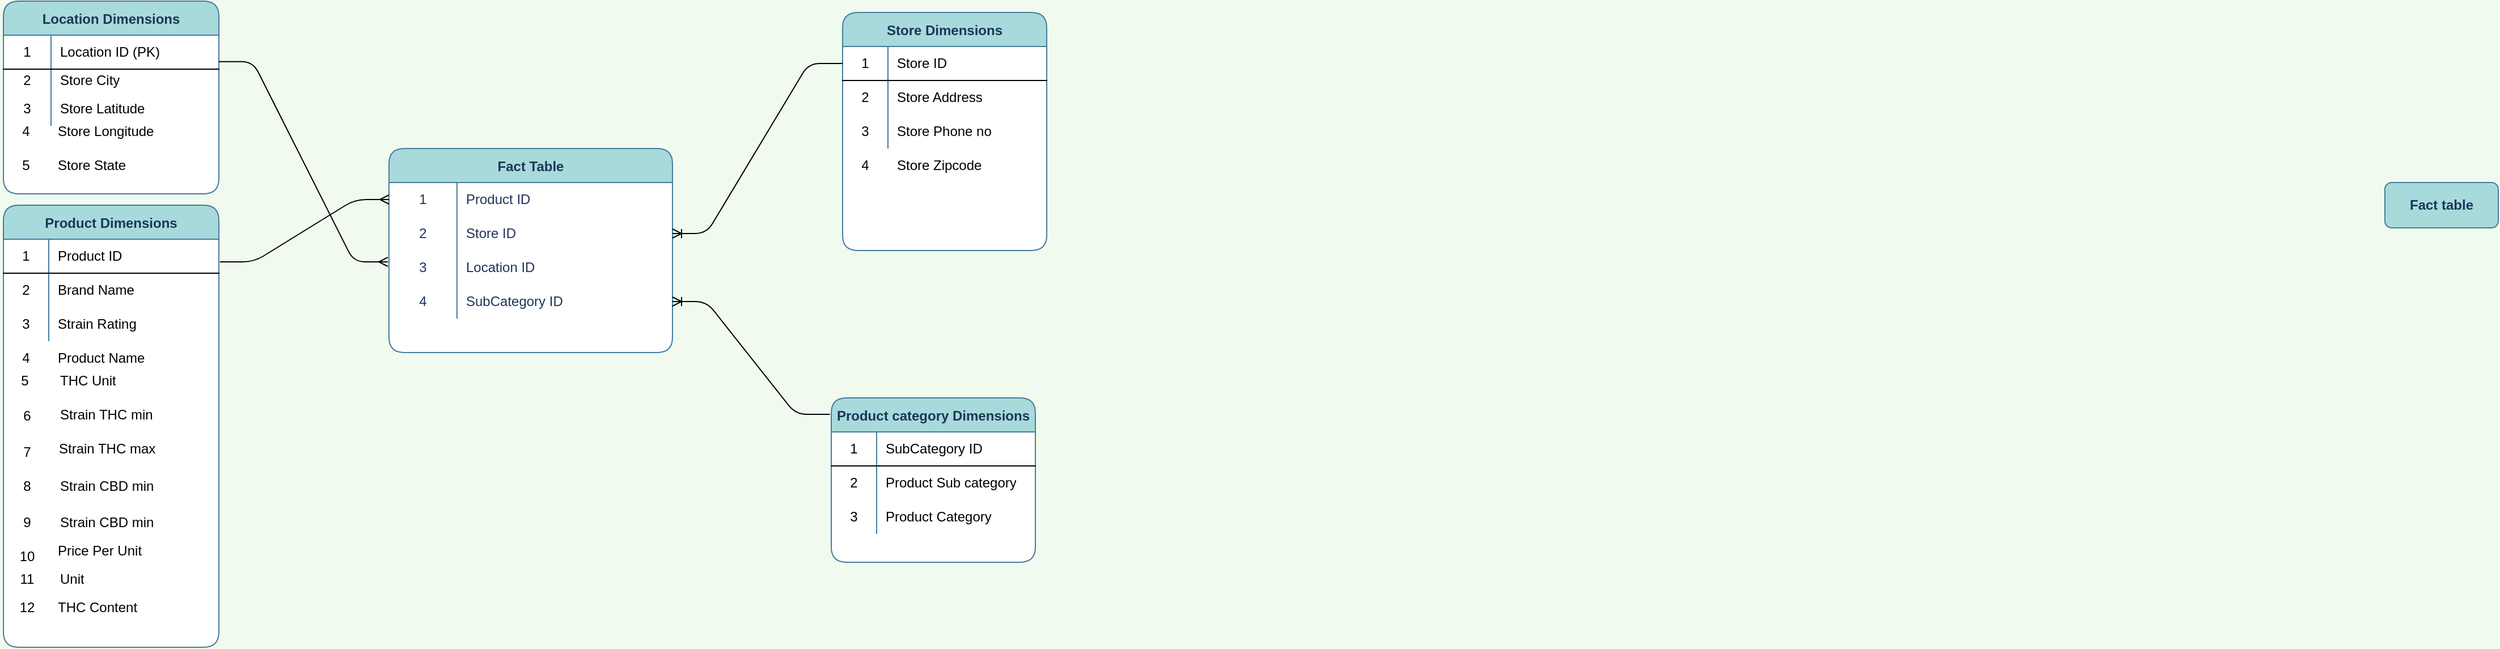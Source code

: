 <mxfile version="15.0.3" type="github">
  <diagram id="Ulh9fFxD05v9rUo_ZkGh" name="Page-1">
    <mxGraphModel dx="2708" dy="452" grid="1" gridSize="10" guides="1" tooltips="1" connect="1" arrows="1" fold="1" page="1" pageScale="1" pageWidth="850" pageHeight="1100" background="#F1FAEE" math="0" shadow="0">
      <root>
        <mxCell id="0" />
        <mxCell id="1" parent="0" />
        <mxCell id="7dvW86jji2DdW-ILQc1R-29" value="Fact&amp;nbsp;table" style="whiteSpace=wrap;html=1;align=center;fillColor=#A8DADC;strokeColor=#457B9D;fontColor=#1D3557;rounded=1;fontStyle=1;swimlaneFillColor=#ffffff;startSize=30;" parent="1" vertex="1">
          <mxGeometry x="470" y="190" width="100" height="40" as="geometry" />
        </mxCell>
        <mxCell id="ISjqVNkL_cP0iht_eHrK-1" value="Fact Table" style="shape=table;startSize=30;container=1;collapsible=0;childLayout=tableLayout;fixedRows=1;rowLines=0;fontStyle=1;align=center;pointerEvents=1;fillColor=#A8DADC;strokeColor=#457B9D;rounded=1;swimlaneFillColor=#ffffff;fontColor=#1D3557;" parent="1" vertex="1">
          <mxGeometry x="-1290" y="160" width="250" height="180" as="geometry" />
        </mxCell>
        <mxCell id="ISjqVNkL_cP0iht_eHrK-5" value="" style="shape=partialRectangle;html=1;whiteSpace=wrap;collapsible=0;dropTarget=0;pointerEvents=1;fillColor=none;top=0;left=0;bottom=0;right=0;points=[[0,0.5],[1,0.5]];portConstraint=eastwest;strokeColor=#457B9D;fontColor=#1D3557;rounded=1;" parent="ISjqVNkL_cP0iht_eHrK-1" vertex="1">
          <mxGeometry y="30" width="250" height="30" as="geometry" />
        </mxCell>
        <mxCell id="ISjqVNkL_cP0iht_eHrK-6" value="1" style="shape=partialRectangle;html=1;whiteSpace=wrap;connectable=0;fillColor=none;top=0;left=0;bottom=0;right=0;overflow=hidden;pointerEvents=1;strokeColor=#457B9D;fontColor=#1D3557;rounded=1;" parent="ISjqVNkL_cP0iht_eHrK-5" vertex="1">
          <mxGeometry width="60" height="30" as="geometry" />
        </mxCell>
        <mxCell id="ISjqVNkL_cP0iht_eHrK-7" value="Product ID" style="shape=partialRectangle;html=1;whiteSpace=wrap;connectable=0;fillColor=none;top=0;left=0;bottom=0;right=0;align=left;spacingLeft=6;overflow=hidden;pointerEvents=1;strokeColor=#457B9D;fontColor=#1D3557;rounded=1;" parent="ISjqVNkL_cP0iht_eHrK-5" vertex="1">
          <mxGeometry x="60" width="190" height="30" as="geometry" />
        </mxCell>
        <mxCell id="ISjqVNkL_cP0iht_eHrK-8" value="" style="shape=partialRectangle;html=1;whiteSpace=wrap;collapsible=0;dropTarget=0;pointerEvents=1;fillColor=none;top=0;left=0;bottom=0;right=0;points=[[0,0.5],[1,0.5]];portConstraint=eastwest;strokeColor=#457B9D;fontColor=#1D3557;rounded=1;" parent="ISjqVNkL_cP0iht_eHrK-1" vertex="1">
          <mxGeometry y="60" width="250" height="30" as="geometry" />
        </mxCell>
        <mxCell id="ISjqVNkL_cP0iht_eHrK-9" value="2" style="shape=partialRectangle;html=1;whiteSpace=wrap;connectable=0;fillColor=none;top=0;left=0;bottom=0;right=0;overflow=hidden;pointerEvents=1;strokeColor=#457B9D;fontColor=#1D3557;rounded=1;" parent="ISjqVNkL_cP0iht_eHrK-8" vertex="1">
          <mxGeometry width="60" height="30" as="geometry" />
        </mxCell>
        <mxCell id="ISjqVNkL_cP0iht_eHrK-10" value="Store ID" style="shape=partialRectangle;html=1;whiteSpace=wrap;connectable=0;fillColor=none;top=0;left=0;bottom=0;right=0;align=left;spacingLeft=6;overflow=hidden;pointerEvents=1;strokeColor=#457B9D;fontColor=#1D3557;rounded=1;" parent="ISjqVNkL_cP0iht_eHrK-8" vertex="1">
          <mxGeometry x="60" width="190" height="30" as="geometry" />
        </mxCell>
        <mxCell id="gkpFPrrWgLcK0n7w3D-6-9" value="" style="shape=partialRectangle;html=1;whiteSpace=wrap;collapsible=0;dropTarget=0;pointerEvents=1;fillColor=none;top=0;left=0;bottom=0;right=0;points=[[0,0.5],[1,0.5]];portConstraint=eastwest;strokeColor=#457B9D;fontColor=#1D3557;rounded=1;" parent="ISjqVNkL_cP0iht_eHrK-1" vertex="1">
          <mxGeometry y="90" width="250" height="30" as="geometry" />
        </mxCell>
        <mxCell id="gkpFPrrWgLcK0n7w3D-6-10" value="3" style="shape=partialRectangle;html=1;whiteSpace=wrap;connectable=0;fillColor=none;top=0;left=0;bottom=0;right=0;overflow=hidden;pointerEvents=1;strokeColor=#457B9D;fontColor=#1D3557;rounded=1;" parent="gkpFPrrWgLcK0n7w3D-6-9" vertex="1">
          <mxGeometry width="60" height="30" as="geometry" />
        </mxCell>
        <mxCell id="gkpFPrrWgLcK0n7w3D-6-11" value="Location ID" style="shape=partialRectangle;html=1;whiteSpace=wrap;connectable=0;fillColor=none;top=0;left=0;bottom=0;right=0;align=left;spacingLeft=6;overflow=hidden;pointerEvents=1;strokeColor=#457B9D;fontColor=#1D3557;rounded=1;" parent="gkpFPrrWgLcK0n7w3D-6-9" vertex="1">
          <mxGeometry x="60" width="190" height="30" as="geometry" />
        </mxCell>
        <mxCell id="gkpFPrrWgLcK0n7w3D-6-12" value="" style="shape=partialRectangle;html=1;whiteSpace=wrap;collapsible=0;dropTarget=0;pointerEvents=1;fillColor=none;top=0;left=0;bottom=0;right=0;points=[[0,0.5],[1,0.5]];portConstraint=eastwest;strokeColor=#457B9D;fontColor=#1D3557;rounded=1;" parent="ISjqVNkL_cP0iht_eHrK-1" vertex="1">
          <mxGeometry y="120" width="250" height="30" as="geometry" />
        </mxCell>
        <mxCell id="gkpFPrrWgLcK0n7w3D-6-13" value="4" style="shape=partialRectangle;html=1;whiteSpace=wrap;connectable=0;fillColor=none;top=0;left=0;bottom=0;right=0;overflow=hidden;pointerEvents=1;strokeColor=#457B9D;fontColor=#1D3557;rounded=1;" parent="gkpFPrrWgLcK0n7w3D-6-12" vertex="1">
          <mxGeometry width="60" height="30" as="geometry" />
        </mxCell>
        <mxCell id="gkpFPrrWgLcK0n7w3D-6-14" value="SubCategory ID" style="shape=partialRectangle;html=1;whiteSpace=wrap;connectable=0;fillColor=none;top=0;left=0;bottom=0;right=0;align=left;spacingLeft=6;overflow=hidden;pointerEvents=1;strokeColor=#457B9D;fontColor=#1D3557;rounded=1;" parent="gkpFPrrWgLcK0n7w3D-6-12" vertex="1">
          <mxGeometry x="60" width="190" height="30" as="geometry" />
        </mxCell>
        <mxCell id="ISjqVNkL_cP0iht_eHrK-29" value="Location Dimensions" style="shape=table;startSize=30;container=1;collapsible=0;childLayout=tableLayout;fixedRows=1;rowLines=0;fontStyle=1;align=center;pointerEvents=1;rounded=1;fontColor=#1D3557;strokeColor=#457B9D;fillColor=#A8DADC;swimlaneFillColor=#ffffff;" parent="1" vertex="1">
          <mxGeometry x="-1630" y="30" width="190" height="170" as="geometry" />
        </mxCell>
        <mxCell id="ISjqVNkL_cP0iht_eHrK-30" value="" style="shape=partialRectangle;html=1;whiteSpace=wrap;collapsible=0;dropTarget=0;pointerEvents=1;fillColor=none;top=0;left=0;bottom=1;right=0;points=[[0,0.5],[1,0.5]];portConstraint=eastwest;" parent="ISjqVNkL_cP0iht_eHrK-29" vertex="1">
          <mxGeometry y="30" width="190" height="30" as="geometry" />
        </mxCell>
        <mxCell id="ISjqVNkL_cP0iht_eHrK-31" value="1" style="shape=partialRectangle;html=1;whiteSpace=wrap;connectable=0;fillColor=none;top=0;left=0;bottom=0;right=0;overflow=hidden;pointerEvents=1;" parent="ISjqVNkL_cP0iht_eHrK-30" vertex="1">
          <mxGeometry width="42" height="30" as="geometry" />
        </mxCell>
        <mxCell id="ISjqVNkL_cP0iht_eHrK-32" value="Location ID (PK)" style="shape=partialRectangle;html=1;whiteSpace=wrap;connectable=0;fillColor=none;top=0;left=0;bottom=0;right=0;align=left;spacingLeft=6;overflow=hidden;pointerEvents=1;" parent="ISjqVNkL_cP0iht_eHrK-30" vertex="1">
          <mxGeometry x="42" width="148" height="30" as="geometry" />
        </mxCell>
        <mxCell id="ISjqVNkL_cP0iht_eHrK-33" value="" style="shape=partialRectangle;html=1;whiteSpace=wrap;collapsible=0;dropTarget=0;pointerEvents=1;fillColor=none;top=0;left=0;bottom=0;right=0;points=[[0,0.5],[1,0.5]];portConstraint=eastwest;" parent="ISjqVNkL_cP0iht_eHrK-29" vertex="1">
          <mxGeometry y="60" width="190" height="20" as="geometry" />
        </mxCell>
        <mxCell id="ISjqVNkL_cP0iht_eHrK-34" value="2" style="shape=partialRectangle;html=1;whiteSpace=wrap;connectable=0;fillColor=none;top=0;left=0;bottom=0;right=0;overflow=hidden;pointerEvents=1;" parent="ISjqVNkL_cP0iht_eHrK-33" vertex="1">
          <mxGeometry width="42" height="20" as="geometry" />
        </mxCell>
        <mxCell id="ISjqVNkL_cP0iht_eHrK-35" value="Store City" style="shape=partialRectangle;html=1;whiteSpace=wrap;connectable=0;fillColor=none;top=0;left=0;bottom=0;right=0;align=left;spacingLeft=6;overflow=hidden;pointerEvents=1;" parent="ISjqVNkL_cP0iht_eHrK-33" vertex="1">
          <mxGeometry x="42" width="148" height="20" as="geometry" />
        </mxCell>
        <mxCell id="ISjqVNkL_cP0iht_eHrK-36" value="" style="shape=partialRectangle;html=1;whiteSpace=wrap;collapsible=0;dropTarget=0;pointerEvents=1;fillColor=none;top=0;left=0;bottom=0;right=0;points=[[0,0.5],[1,0.5]];portConstraint=eastwest;" parent="ISjqVNkL_cP0iht_eHrK-29" vertex="1">
          <mxGeometry y="80" width="190" height="30" as="geometry" />
        </mxCell>
        <mxCell id="ISjqVNkL_cP0iht_eHrK-37" value="3" style="shape=partialRectangle;html=1;whiteSpace=wrap;connectable=0;fillColor=none;top=0;left=0;bottom=0;right=0;overflow=hidden;pointerEvents=1;" parent="ISjqVNkL_cP0iht_eHrK-36" vertex="1">
          <mxGeometry width="42" height="30" as="geometry" />
        </mxCell>
        <mxCell id="ISjqVNkL_cP0iht_eHrK-38" value="Store Latitude" style="shape=partialRectangle;html=1;whiteSpace=wrap;connectable=0;fillColor=none;top=0;left=0;bottom=0;right=0;align=left;spacingLeft=6;overflow=hidden;pointerEvents=1;" parent="ISjqVNkL_cP0iht_eHrK-36" vertex="1">
          <mxGeometry x="42" width="148" height="30" as="geometry" />
        </mxCell>
        <mxCell id="ISjqVNkL_cP0iht_eHrK-39" value="Product Dimensions" style="shape=table;startSize=30;container=1;collapsible=0;childLayout=tableLayout;fixedRows=1;rowLines=0;fontStyle=1;align=center;pointerEvents=1;rounded=1;fontColor=#1D3557;strokeColor=#457B9D;fillColor=#A8DADC;swimlaneFillColor=#ffffff;" parent="1" vertex="1">
          <mxGeometry x="-1630" y="210" width="190" height="390" as="geometry" />
        </mxCell>
        <mxCell id="ISjqVNkL_cP0iht_eHrK-40" value="" style="shape=partialRectangle;html=1;whiteSpace=wrap;collapsible=0;dropTarget=0;pointerEvents=1;fillColor=none;top=0;left=0;bottom=1;right=0;points=[[0,0.5],[1,0.5]];portConstraint=eastwest;" parent="ISjqVNkL_cP0iht_eHrK-39" vertex="1">
          <mxGeometry y="30" width="190" height="30" as="geometry" />
        </mxCell>
        <mxCell id="ISjqVNkL_cP0iht_eHrK-41" value="1" style="shape=partialRectangle;html=1;whiteSpace=wrap;connectable=0;fillColor=none;top=0;left=0;bottom=0;right=0;overflow=hidden;pointerEvents=1;" parent="ISjqVNkL_cP0iht_eHrK-40" vertex="1">
          <mxGeometry width="40" height="30" as="geometry" />
        </mxCell>
        <mxCell id="ISjqVNkL_cP0iht_eHrK-42" value="Product ID" style="shape=partialRectangle;html=1;whiteSpace=wrap;connectable=0;fillColor=none;top=0;left=0;bottom=0;right=0;align=left;spacingLeft=6;overflow=hidden;pointerEvents=1;" parent="ISjqVNkL_cP0iht_eHrK-40" vertex="1">
          <mxGeometry x="40" width="150" height="30" as="geometry" />
        </mxCell>
        <mxCell id="ISjqVNkL_cP0iht_eHrK-43" value="" style="shape=partialRectangle;html=1;whiteSpace=wrap;collapsible=0;dropTarget=0;pointerEvents=1;fillColor=none;top=0;left=0;bottom=0;right=0;points=[[0,0.5],[1,0.5]];portConstraint=eastwest;" parent="ISjqVNkL_cP0iht_eHrK-39" vertex="1">
          <mxGeometry y="60" width="190" height="30" as="geometry" />
        </mxCell>
        <mxCell id="ISjqVNkL_cP0iht_eHrK-44" value="2" style="shape=partialRectangle;html=1;whiteSpace=wrap;connectable=0;fillColor=none;top=0;left=0;bottom=0;right=0;overflow=hidden;pointerEvents=1;" parent="ISjqVNkL_cP0iht_eHrK-43" vertex="1">
          <mxGeometry width="40" height="30" as="geometry" />
        </mxCell>
        <mxCell id="ISjqVNkL_cP0iht_eHrK-45" value="Brand Name" style="shape=partialRectangle;html=1;whiteSpace=wrap;connectable=0;fillColor=none;top=0;left=0;bottom=0;right=0;align=left;spacingLeft=6;overflow=hidden;pointerEvents=1;" parent="ISjqVNkL_cP0iht_eHrK-43" vertex="1">
          <mxGeometry x="40" width="150" height="30" as="geometry" />
        </mxCell>
        <mxCell id="ISjqVNkL_cP0iht_eHrK-46" value="" style="shape=partialRectangle;html=1;whiteSpace=wrap;collapsible=0;dropTarget=0;pointerEvents=1;fillColor=none;top=0;left=0;bottom=0;right=0;points=[[0,0.5],[1,0.5]];portConstraint=eastwest;" parent="ISjqVNkL_cP0iht_eHrK-39" vertex="1">
          <mxGeometry y="90" width="190" height="30" as="geometry" />
        </mxCell>
        <mxCell id="ISjqVNkL_cP0iht_eHrK-47" value="3" style="shape=partialRectangle;html=1;whiteSpace=wrap;connectable=0;fillColor=none;top=0;left=0;bottom=0;right=0;overflow=hidden;pointerEvents=1;" parent="ISjqVNkL_cP0iht_eHrK-46" vertex="1">
          <mxGeometry width="40" height="30" as="geometry" />
        </mxCell>
        <mxCell id="ISjqVNkL_cP0iht_eHrK-48" value="Strain Rating" style="shape=partialRectangle;html=1;whiteSpace=wrap;connectable=0;fillColor=none;top=0;left=0;bottom=0;right=0;align=left;spacingLeft=6;overflow=hidden;pointerEvents=1;" parent="ISjqVNkL_cP0iht_eHrK-46" vertex="1">
          <mxGeometry x="40" width="150" height="30" as="geometry" />
        </mxCell>
        <mxCell id="ISjqVNkL_cP0iht_eHrK-49" value="Product category Dimensions" style="shape=table;startSize=30;container=1;collapsible=0;childLayout=tableLayout;fixedRows=1;rowLines=0;fontStyle=1;align=center;pointerEvents=1;rounded=1;fontColor=#1D3557;strokeColor=#457B9D;fillColor=#A8DADC;swimlaneFillColor=#ffffff;" parent="1" vertex="1">
          <mxGeometry x="-900" y="380" width="180" height="145" as="geometry" />
        </mxCell>
        <mxCell id="ISjqVNkL_cP0iht_eHrK-50" value="" style="shape=partialRectangle;html=1;whiteSpace=wrap;collapsible=0;dropTarget=0;pointerEvents=1;fillColor=none;top=0;left=0;bottom=1;right=0;points=[[0,0.5],[1,0.5]];portConstraint=eastwest;" parent="ISjqVNkL_cP0iht_eHrK-49" vertex="1">
          <mxGeometry y="30" width="180" height="30" as="geometry" />
        </mxCell>
        <mxCell id="ISjqVNkL_cP0iht_eHrK-51" value="1" style="shape=partialRectangle;html=1;whiteSpace=wrap;connectable=0;fillColor=none;top=0;left=0;bottom=0;right=0;overflow=hidden;pointerEvents=1;" parent="ISjqVNkL_cP0iht_eHrK-50" vertex="1">
          <mxGeometry width="40" height="30" as="geometry" />
        </mxCell>
        <mxCell id="ISjqVNkL_cP0iht_eHrK-52" value="SubCategory ID" style="shape=partialRectangle;html=1;whiteSpace=wrap;connectable=0;fillColor=none;top=0;left=0;bottom=0;right=0;align=left;spacingLeft=6;overflow=hidden;pointerEvents=1;" parent="ISjqVNkL_cP0iht_eHrK-50" vertex="1">
          <mxGeometry x="40" width="140" height="30" as="geometry" />
        </mxCell>
        <mxCell id="ISjqVNkL_cP0iht_eHrK-53" value="" style="shape=partialRectangle;html=1;whiteSpace=wrap;collapsible=0;dropTarget=0;pointerEvents=1;fillColor=none;top=0;left=0;bottom=0;right=0;points=[[0,0.5],[1,0.5]];portConstraint=eastwest;" parent="ISjqVNkL_cP0iht_eHrK-49" vertex="1">
          <mxGeometry y="60" width="180" height="30" as="geometry" />
        </mxCell>
        <mxCell id="ISjqVNkL_cP0iht_eHrK-54" value="2" style="shape=partialRectangle;html=1;whiteSpace=wrap;connectable=0;fillColor=none;top=0;left=0;bottom=0;right=0;overflow=hidden;pointerEvents=1;" parent="ISjqVNkL_cP0iht_eHrK-53" vertex="1">
          <mxGeometry width="40" height="30" as="geometry" />
        </mxCell>
        <mxCell id="ISjqVNkL_cP0iht_eHrK-55" value="Product Sub category" style="shape=partialRectangle;html=1;whiteSpace=wrap;connectable=0;fillColor=none;top=0;left=0;bottom=0;right=0;align=left;spacingLeft=6;overflow=hidden;pointerEvents=1;" parent="ISjqVNkL_cP0iht_eHrK-53" vertex="1">
          <mxGeometry x="40" width="140" height="30" as="geometry" />
        </mxCell>
        <mxCell id="ISjqVNkL_cP0iht_eHrK-56" value="" style="shape=partialRectangle;html=1;whiteSpace=wrap;collapsible=0;dropTarget=0;pointerEvents=1;fillColor=none;top=0;left=0;bottom=0;right=0;points=[[0,0.5],[1,0.5]];portConstraint=eastwest;" parent="ISjqVNkL_cP0iht_eHrK-49" vertex="1">
          <mxGeometry y="90" width="180" height="30" as="geometry" />
        </mxCell>
        <mxCell id="ISjqVNkL_cP0iht_eHrK-57" value="3" style="shape=partialRectangle;html=1;whiteSpace=wrap;connectable=0;fillColor=none;top=0;left=0;bottom=0;right=0;overflow=hidden;pointerEvents=1;" parent="ISjqVNkL_cP0iht_eHrK-56" vertex="1">
          <mxGeometry width="40" height="30" as="geometry" />
        </mxCell>
        <mxCell id="ISjqVNkL_cP0iht_eHrK-58" value="Product Category" style="shape=partialRectangle;html=1;whiteSpace=wrap;connectable=0;fillColor=none;top=0;left=0;bottom=0;right=0;align=left;spacingLeft=6;overflow=hidden;pointerEvents=1;" parent="ISjqVNkL_cP0iht_eHrK-56" vertex="1">
          <mxGeometry x="40" width="140" height="30" as="geometry" />
        </mxCell>
        <mxCell id="ISjqVNkL_cP0iht_eHrK-59" value="Store Dimensions" style="shape=table;startSize=30;container=1;collapsible=0;childLayout=tableLayout;fixedRows=1;rowLines=0;fontStyle=1;align=center;pointerEvents=1;rounded=1;fontColor=#1D3557;strokeColor=#457B9D;fillColor=#A8DADC;swimlaneFillColor=#ffffff;" parent="1" vertex="1">
          <mxGeometry x="-890" y="40" width="180" height="210" as="geometry" />
        </mxCell>
        <mxCell id="ISjqVNkL_cP0iht_eHrK-60" value="" style="shape=partialRectangle;html=1;whiteSpace=wrap;collapsible=0;dropTarget=0;pointerEvents=1;fillColor=none;top=0;left=0;bottom=1;right=0;points=[[0,0.5],[1,0.5]];portConstraint=eastwest;" parent="ISjqVNkL_cP0iht_eHrK-59" vertex="1">
          <mxGeometry y="30" width="180" height="30" as="geometry" />
        </mxCell>
        <mxCell id="ISjqVNkL_cP0iht_eHrK-61" value="1" style="shape=partialRectangle;html=1;whiteSpace=wrap;connectable=0;fillColor=none;top=0;left=0;bottom=0;right=0;overflow=hidden;pointerEvents=1;" parent="ISjqVNkL_cP0iht_eHrK-60" vertex="1">
          <mxGeometry width="40" height="30" as="geometry" />
        </mxCell>
        <mxCell id="ISjqVNkL_cP0iht_eHrK-62" value="Store ID" style="shape=partialRectangle;html=1;whiteSpace=wrap;connectable=0;fillColor=none;top=0;left=0;bottom=0;right=0;align=left;spacingLeft=6;overflow=hidden;pointerEvents=1;" parent="ISjqVNkL_cP0iht_eHrK-60" vertex="1">
          <mxGeometry x="40" width="140" height="30" as="geometry" />
        </mxCell>
        <mxCell id="ISjqVNkL_cP0iht_eHrK-63" value="" style="shape=partialRectangle;html=1;whiteSpace=wrap;collapsible=0;dropTarget=0;pointerEvents=1;fillColor=none;top=0;left=0;bottom=0;right=0;points=[[0,0.5],[1,0.5]];portConstraint=eastwest;" parent="ISjqVNkL_cP0iht_eHrK-59" vertex="1">
          <mxGeometry y="60" width="180" height="30" as="geometry" />
        </mxCell>
        <mxCell id="ISjqVNkL_cP0iht_eHrK-64" value="2" style="shape=partialRectangle;html=1;whiteSpace=wrap;connectable=0;fillColor=none;top=0;left=0;bottom=0;right=0;overflow=hidden;pointerEvents=1;" parent="ISjqVNkL_cP0iht_eHrK-63" vertex="1">
          <mxGeometry width="40" height="30" as="geometry" />
        </mxCell>
        <mxCell id="ISjqVNkL_cP0iht_eHrK-65" value="Store Address" style="shape=partialRectangle;html=1;whiteSpace=wrap;connectable=0;fillColor=none;top=0;left=0;bottom=0;right=0;align=left;spacingLeft=6;overflow=hidden;pointerEvents=1;" parent="ISjqVNkL_cP0iht_eHrK-63" vertex="1">
          <mxGeometry x="40" width="140" height="30" as="geometry" />
        </mxCell>
        <mxCell id="ISjqVNkL_cP0iht_eHrK-66" value="" style="shape=partialRectangle;html=1;whiteSpace=wrap;collapsible=0;dropTarget=0;pointerEvents=1;fillColor=none;top=0;left=0;bottom=0;right=0;points=[[0,0.5],[1,0.5]];portConstraint=eastwest;" parent="ISjqVNkL_cP0iht_eHrK-59" vertex="1">
          <mxGeometry y="90" width="180" height="30" as="geometry" />
        </mxCell>
        <mxCell id="ISjqVNkL_cP0iht_eHrK-67" value="3" style="shape=partialRectangle;html=1;whiteSpace=wrap;connectable=0;fillColor=none;top=0;left=0;bottom=0;right=0;overflow=hidden;pointerEvents=1;" parent="ISjqVNkL_cP0iht_eHrK-66" vertex="1">
          <mxGeometry width="40" height="30" as="geometry" />
        </mxCell>
        <mxCell id="ISjqVNkL_cP0iht_eHrK-68" value="Store Phone no" style="shape=partialRectangle;html=1;whiteSpace=wrap;connectable=0;fillColor=none;top=0;left=0;bottom=0;right=0;align=left;spacingLeft=6;overflow=hidden;pointerEvents=1;" parent="ISjqVNkL_cP0iht_eHrK-66" vertex="1">
          <mxGeometry x="40" width="140" height="30" as="geometry" />
        </mxCell>
        <mxCell id="ISjqVNkL_cP0iht_eHrK-73" value="Store Longitude" style="shape=partialRectangle;html=1;whiteSpace=wrap;connectable=0;fillColor=none;top=0;left=0;bottom=0;right=0;align=left;spacingLeft=6;overflow=hidden;pointerEvents=1;" parent="1" vertex="1">
          <mxGeometry x="-1590" y="130" width="140" height="30" as="geometry" />
        </mxCell>
        <mxCell id="ISjqVNkL_cP0iht_eHrK-74" value="Store State" style="shape=partialRectangle;html=1;whiteSpace=wrap;connectable=0;fillColor=none;top=0;left=0;bottom=0;right=0;align=left;spacingLeft=6;overflow=hidden;pointerEvents=1;" parent="1" vertex="1">
          <mxGeometry x="-1590" y="160" width="140" height="30" as="geometry" />
        </mxCell>
        <mxCell id="ISjqVNkL_cP0iht_eHrK-77" value="Store Zipcode" style="shape=partialRectangle;html=1;whiteSpace=wrap;connectable=0;fillColor=none;top=0;left=0;bottom=0;right=0;align=left;spacingLeft=6;overflow=hidden;pointerEvents=1;" parent="1" vertex="1">
          <mxGeometry x="-850" y="160" width="140" height="30" as="geometry" />
        </mxCell>
        <mxCell id="pClZBczDajn1f3OKHseC-4" value="4" style="shape=partialRectangle;html=1;whiteSpace=wrap;connectable=0;fillColor=none;top=0;left=0;bottom=0;right=0;overflow=hidden;pointerEvents=1;" parent="1" vertex="1">
          <mxGeometry x="-890" y="160" width="40" height="30" as="geometry" />
        </mxCell>
        <mxCell id="pClZBczDajn1f3OKHseC-6" value="4" style="shape=partialRectangle;html=1;whiteSpace=wrap;connectable=0;fillColor=none;top=0;left=0;bottom=0;right=0;overflow=hidden;pointerEvents=1;" parent="1" vertex="1">
          <mxGeometry x="-1630" y="130" width="40" height="30" as="geometry" />
        </mxCell>
        <mxCell id="pClZBczDajn1f3OKHseC-7" value="5" style="shape=partialRectangle;html=1;whiteSpace=wrap;connectable=0;fillColor=none;top=0;left=0;bottom=0;right=0;overflow=hidden;pointerEvents=1;" parent="1" vertex="1">
          <mxGeometry x="-1630" y="160" width="40" height="30" as="geometry" />
        </mxCell>
        <mxCell id="fvKW-8Iojto-raxJWfcx-2" value="Strain THC min" style="shape=partialRectangle;html=1;whiteSpace=wrap;connectable=0;fillColor=none;top=0;left=0;bottom=0;right=0;align=left;spacingLeft=6;overflow=hidden;pointerEvents=1;" parent="1" vertex="1">
          <mxGeometry x="-1588" y="380" width="148" height="30" as="geometry" />
        </mxCell>
        <mxCell id="fvKW-8Iojto-raxJWfcx-3" value="Strain THC max" style="shape=partialRectangle;html=1;whiteSpace=wrap;connectable=0;fillColor=none;top=0;left=0;bottom=0;right=0;align=left;spacingLeft=6;overflow=hidden;pointerEvents=1;" parent="1" vertex="1">
          <mxGeometry x="-1589" y="410" width="148" height="30" as="geometry" />
        </mxCell>
        <mxCell id="fvKW-8Iojto-raxJWfcx-4" value="Strain CBD min" style="shape=partialRectangle;html=1;whiteSpace=wrap;connectable=0;fillColor=none;top=0;left=0;bottom=0;right=0;align=left;spacingLeft=6;overflow=hidden;pointerEvents=1;" parent="1" vertex="1">
          <mxGeometry x="-1588" y="445" width="148" height="25" as="geometry" />
        </mxCell>
        <mxCell id="fvKW-8Iojto-raxJWfcx-5" value="Strain CBD min" style="shape=partialRectangle;html=1;whiteSpace=wrap;connectable=0;fillColor=none;top=0;left=0;bottom=0;right=0;align=left;spacingLeft=6;overflow=hidden;pointerEvents=1;" parent="1" vertex="1">
          <mxGeometry x="-1588" y="480" width="148" height="20" as="geometry" />
        </mxCell>
        <mxCell id="fvKW-8Iojto-raxJWfcx-6" value="6" style="shape=partialRectangle;html=1;whiteSpace=wrap;connectable=0;fillColor=none;top=0;left=0;bottom=0;right=0;overflow=hidden;pointerEvents=1;" parent="1" vertex="1">
          <mxGeometry x="-1630" y="380" width="42" height="32.5" as="geometry" />
        </mxCell>
        <mxCell id="fvKW-8Iojto-raxJWfcx-7" value="9" style="shape=partialRectangle;html=1;whiteSpace=wrap;connectable=0;fillColor=none;top=0;left=0;bottom=0;right=0;overflow=hidden;pointerEvents=1;" parent="1" vertex="1">
          <mxGeometry x="-1630" y="475" width="42" height="30" as="geometry" />
        </mxCell>
        <mxCell id="fvKW-8Iojto-raxJWfcx-8" value="7" style="shape=partialRectangle;html=1;whiteSpace=wrap;connectable=0;fillColor=none;top=0;left=0;bottom=0;right=0;overflow=hidden;pointerEvents=1;" parent="1" vertex="1">
          <mxGeometry x="-1630" y="412.5" width="42" height="30" as="geometry" />
        </mxCell>
        <mxCell id="fvKW-8Iojto-raxJWfcx-9" value="8" style="shape=partialRectangle;html=1;whiteSpace=wrap;connectable=0;fillColor=none;top=0;left=0;bottom=0;right=0;overflow=hidden;pointerEvents=1;" parent="1" vertex="1">
          <mxGeometry x="-1630" y="442.5" width="42" height="30" as="geometry" />
        </mxCell>
        <mxCell id="fvKW-8Iojto-raxJWfcx-10" value="Price Per Unit&lt;span style=&quot;color: rgba(0 , 0 , 0 , 0) ; font-family: monospace ; font-size: 0px&quot;&gt;%3CmxGraphModel%3E%3Croot%3E%3CmxCell%20id%3D%220%22%2F%3E%3CmxCell%20id%3D%221%22%20parent%3D%220%22%2F%3E%3CmxCell%20id%3D%222%22%20value%3D%22Product%20Name%22%20style%3D%22shape%3DpartialRectangle%3Bhtml%3D1%3BwhiteSpace%3Dwrap%3Bconnectable%3D0%3BfillColor%3Dnone%3Btop%3D0%3Bleft%3D0%3Bbottom%3D0%3Bright%3D0%3Balign%3Dleft%3BspacingLeft%3D6%3Boverflow%3Dhidden%3BpointerEvents%3D1%3B%22%20vertex%3D%221%22%20parent%3D%221%22%3E%3CmxGeometry%20x%3D%22-1588%22%20y%3D%22360%22%20width%3D%22148%22%20height%3D%2230%22%20as%3D%22geometry%22%2F%3E%3C%2FmxCell%3E%3C%2Froot%3E%3C%2FmxGraphModel%3E&lt;/span&gt;&lt;span style=&quot;color: rgba(0 , 0 , 0 , 0) ; font-family: monospace ; font-size: 0px&quot;&gt;%3CmxGraphModel%3E%3Croot%3E%3CmxCell%20id%3D%220%22%2F%3E%3CmxCell%20id%3D%221%22%20parent%3D%220%22%2F%3E%3CmxCell%20id%3D%222%22%20value%3D%22Product%20Name%22%20style%3D%22shape%3DpartialRectangle%3Bhtml%3D1%3BwhiteSpace%3Dwrap%3Bconnectable%3D0%3BfillColor%3Dnone%3Btop%3D0%3Bleft%3D0%3Bbottom%3D0%3Bright%3D0%3Balign%3Dleft%3BspacingLeft%3D6%3Boverflow%3Dhidden%3BpointerEvents%3D1%3B%22%20vertex%3D%221%22%20parent%3D%221%22%3E%3CmxGeometry%20x%3D%22-1588%22%20y%3D%22360%22%20width%3D%22148%22%20height%3D%2230%22%20as%3D%22geometry%22%2F%3E%3C%2FmxCell%3E%3C%2Froot%3E%3C%2FmxGraphModel%3E&lt;/span&gt;" style="shape=partialRectangle;html=1;whiteSpace=wrap;connectable=0;fillColor=none;top=0;left=0;bottom=0;right=0;align=left;spacingLeft=6;overflow=hidden;pointerEvents=1;" parent="1" vertex="1">
          <mxGeometry x="-1590" y="500" width="148" height="30" as="geometry" />
        </mxCell>
        <mxCell id="fvKW-8Iojto-raxJWfcx-11" value="Unit" style="shape=partialRectangle;html=1;whiteSpace=wrap;connectable=0;fillColor=none;top=0;left=0;bottom=0;right=0;align=left;spacingLeft=6;overflow=hidden;pointerEvents=1;" parent="1" vertex="1">
          <mxGeometry x="-1588" y="530" width="148" height="20" as="geometry" />
        </mxCell>
        <mxCell id="fvKW-8Iojto-raxJWfcx-12" value="THC Unit" style="shape=partialRectangle;html=1;whiteSpace=wrap;connectable=0;fillColor=none;top=0;left=0;bottom=0;right=0;align=left;spacingLeft=6;overflow=hidden;pointerEvents=1;" parent="1" vertex="1">
          <mxGeometry x="-1588" y="350" width="148" height="30" as="geometry" />
        </mxCell>
        <mxCell id="fvKW-8Iojto-raxJWfcx-13" value="THC Content" style="shape=partialRectangle;html=1;whiteSpace=wrap;connectable=0;fillColor=none;top=0;left=0;bottom=0;right=0;align=left;spacingLeft=6;overflow=hidden;pointerEvents=1;" parent="1" vertex="1">
          <mxGeometry x="-1590" y="550" width="148" height="30" as="geometry" />
        </mxCell>
        <mxCell id="fvKW-8Iojto-raxJWfcx-14" value="5" style="shape=partialRectangle;html=1;whiteSpace=wrap;connectable=0;fillColor=none;top=0;left=0;bottom=0;right=0;overflow=hidden;pointerEvents=1;" parent="1" vertex="1">
          <mxGeometry x="-1632" y="350" width="42" height="30" as="geometry" />
        </mxCell>
        <mxCell id="fvKW-8Iojto-raxJWfcx-15" value="10" style="shape=partialRectangle;html=1;whiteSpace=wrap;connectable=0;fillColor=none;top=0;left=0;bottom=0;right=0;overflow=hidden;pointerEvents=1;" parent="1" vertex="1">
          <mxGeometry x="-1630" y="505" width="42" height="30" as="geometry" />
        </mxCell>
        <mxCell id="fvKW-8Iojto-raxJWfcx-16" value="11" style="shape=partialRectangle;html=1;whiteSpace=wrap;connectable=0;fillColor=none;top=0;left=0;bottom=0;right=0;overflow=hidden;pointerEvents=1;" parent="1" vertex="1">
          <mxGeometry x="-1630" y="530" width="42" height="20" as="geometry" />
        </mxCell>
        <mxCell id="fvKW-8Iojto-raxJWfcx-17" value="12" style="shape=partialRectangle;html=1;whiteSpace=wrap;connectable=0;fillColor=none;top=0;left=0;bottom=0;right=0;overflow=hidden;pointerEvents=1;" parent="1" vertex="1">
          <mxGeometry x="-1630" y="550" width="42" height="30" as="geometry" />
        </mxCell>
        <mxCell id="gkpFPrrWgLcK0n7w3D-6-24" value="" style="edgeStyle=entityRelationEdgeStyle;fontSize=12;html=1;endArrow=ERmany;" parent="1" target="ISjqVNkL_cP0iht_eHrK-5" edge="1">
          <mxGeometry width="100" height="100" relative="1" as="geometry">
            <mxPoint x="-1439" y="260" as="sourcePoint" />
            <mxPoint x="-1340" y="-60" as="targetPoint" />
          </mxGeometry>
        </mxCell>
        <mxCell id="gkpFPrrWgLcK0n7w3D-6-32" value="" style="edgeStyle=entityRelationEdgeStyle;fontSize=12;html=1;endArrow=ERoneToMany;exitX=-0.007;exitY=0.1;exitDx=0;exitDy=0;exitPerimeter=0;" parent="1" source="ISjqVNkL_cP0iht_eHrK-49" target="gkpFPrrWgLcK0n7w3D-6-12" edge="1">
          <mxGeometry width="100" height="100" relative="1" as="geometry">
            <mxPoint x="-1120" y="480" as="sourcePoint" />
            <mxPoint x="-1020" y="380" as="targetPoint" />
          </mxGeometry>
        </mxCell>
        <mxCell id="X1DAn1N_cddjMGsfENOu-4" value="" style="shape=partialRectangle;html=1;whiteSpace=wrap;collapsible=0;dropTarget=0;pointerEvents=1;fillColor=none;top=0;left=0;bottom=0;right=0;points=[[0,0.5],[1,0.5]];portConstraint=eastwest;" parent="1" vertex="1">
          <mxGeometry x="-1630" y="330" width="190" height="30" as="geometry" />
        </mxCell>
        <mxCell id="X1DAn1N_cddjMGsfENOu-5" value="4" style="shape=partialRectangle;html=1;whiteSpace=wrap;connectable=0;fillColor=none;top=0;left=0;bottom=0;right=0;overflow=hidden;pointerEvents=1;" parent="X1DAn1N_cddjMGsfENOu-4" vertex="1">
          <mxGeometry width="40" height="30" as="geometry" />
        </mxCell>
        <mxCell id="X1DAn1N_cddjMGsfENOu-6" value="Product Name" style="shape=partialRectangle;html=1;whiteSpace=wrap;connectable=0;fillColor=none;top=0;left=0;bottom=0;right=0;align=left;spacingLeft=6;overflow=hidden;pointerEvents=1;" parent="X1DAn1N_cddjMGsfENOu-4" vertex="1">
          <mxGeometry x="40" width="150" height="30" as="geometry" />
        </mxCell>
        <mxCell id="YpTbJaLCsD0Sy0Yc20Oh-2" value="" style="edgeStyle=entityRelationEdgeStyle;fontSize=12;html=1;endArrow=ERmany;exitX=1.004;exitY=0.047;exitDx=0;exitDy=0;exitPerimeter=0;" edge="1" parent="1">
          <mxGeometry width="100" height="100" relative="1" as="geometry">
            <mxPoint x="-1440" y="83.33" as="sourcePoint" />
            <mxPoint x="-1291" y="260" as="targetPoint" />
          </mxGeometry>
        </mxCell>
        <mxCell id="YpTbJaLCsD0Sy0Yc20Oh-3" value="" style="edgeStyle=entityRelationEdgeStyle;fontSize=12;html=1;endArrow=ERoneToMany;entryX=1;entryY=0.5;entryDx=0;entryDy=0;exitX=0;exitY=0.5;exitDx=0;exitDy=0;" edge="1" parent="1" source="ISjqVNkL_cP0iht_eHrK-60" target="ISjqVNkL_cP0iht_eHrK-8">
          <mxGeometry width="100" height="100" relative="1" as="geometry">
            <mxPoint x="-1010" y="120" as="sourcePoint" />
            <mxPoint x="-1090" y="40" as="targetPoint" />
          </mxGeometry>
        </mxCell>
      </root>
    </mxGraphModel>
  </diagram>
</mxfile>
